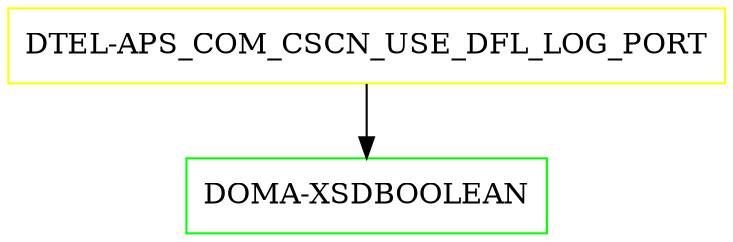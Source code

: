 digraph G {
  "DTEL-APS_COM_CSCN_USE_DFL_LOG_PORT" [shape=box,color=yellow];
  "DOMA-XSDBOOLEAN" [shape=box,color=green,URL="./DOMA_XSDBOOLEAN.html"];
  "DTEL-APS_COM_CSCN_USE_DFL_LOG_PORT" -> "DOMA-XSDBOOLEAN";
}
